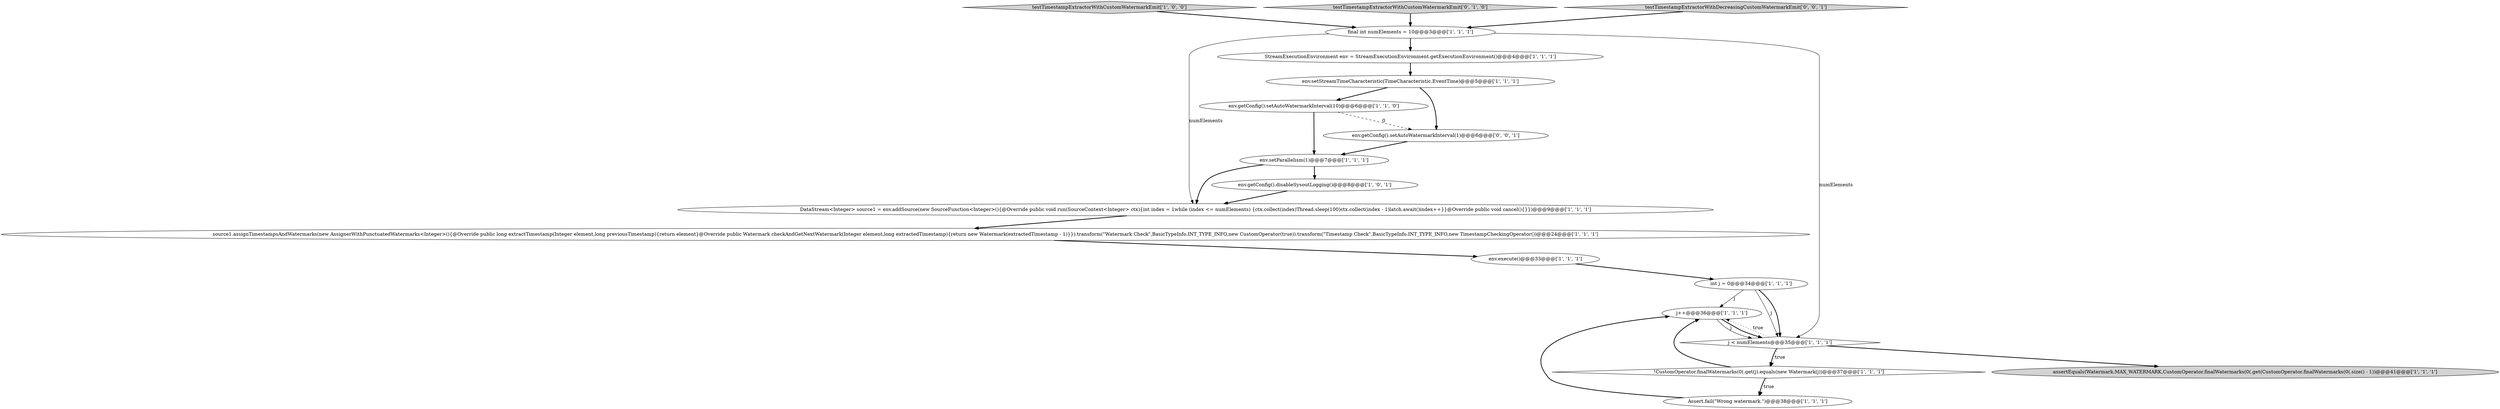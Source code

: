 digraph {
0 [style = filled, label = "testTimestampExtractorWithCustomWatermarkEmit['1', '0', '0']", fillcolor = lightgray, shape = diamond image = "AAA0AAABBB1BBB"];
16 [style = filled, label = "testTimestampExtractorWithCustomWatermarkEmit['0', '1', '0']", fillcolor = lightgray, shape = diamond image = "AAA0AAABBB2BBB"];
7 [style = filled, label = "Assert.fail(\"Wrong watermark.\")@@@38@@@['1', '1', '1']", fillcolor = white, shape = ellipse image = "AAA0AAABBB1BBB"];
13 [style = filled, label = "env.setStreamTimeCharacteristic(TimeCharacteristic.EventTime)@@@5@@@['1', '1', '1']", fillcolor = white, shape = ellipse image = "AAA0AAABBB1BBB"];
9 [style = filled, label = "env.getConfig().setAutoWatermarkInterval(10)@@@6@@@['1', '1', '0']", fillcolor = white, shape = ellipse image = "AAA0AAABBB1BBB"];
17 [style = filled, label = "env.getConfig().setAutoWatermarkInterval(1)@@@6@@@['0', '0', '1']", fillcolor = white, shape = ellipse image = "AAA0AAABBB3BBB"];
1 [style = filled, label = "!CustomOperator.finalWatermarks(0(.get(j).equals(new Watermark(j))@@@37@@@['1', '1', '1']", fillcolor = white, shape = diamond image = "AAA0AAABBB1BBB"];
8 [style = filled, label = "int j = 0@@@34@@@['1', '1', '1']", fillcolor = white, shape = ellipse image = "AAA0AAABBB1BBB"];
6 [style = filled, label = "final int numElements = 10@@@3@@@['1', '1', '1']", fillcolor = white, shape = ellipse image = "AAA0AAABBB1BBB"];
3 [style = filled, label = "StreamExecutionEnvironment env = StreamExecutionEnvironment.getExecutionEnvironment()@@@4@@@['1', '1', '1']", fillcolor = white, shape = ellipse image = "AAA0AAABBB1BBB"];
10 [style = filled, label = "env.setParallelism(1)@@@7@@@['1', '1', '1']", fillcolor = white, shape = ellipse image = "AAA0AAABBB1BBB"];
4 [style = filled, label = "env.getConfig().disableSysoutLogging()@@@8@@@['1', '0', '1']", fillcolor = white, shape = ellipse image = "AAA0AAABBB1BBB"];
18 [style = filled, label = "testTimestampExtractorWithDecreasingCustomWatermarkEmit['0', '0', '1']", fillcolor = lightgray, shape = diamond image = "AAA0AAABBB3BBB"];
12 [style = filled, label = "assertEquals(Watermark.MAX_WATERMARK,CustomOperator.finalWatermarks(0(.get(CustomOperator.finalWatermarks(0(.size() - 1))@@@41@@@['1', '1', '1']", fillcolor = lightgray, shape = ellipse image = "AAA0AAABBB1BBB"];
14 [style = filled, label = "j++@@@36@@@['1', '1', '1']", fillcolor = white, shape = ellipse image = "AAA0AAABBB1BBB"];
15 [style = filled, label = "source1.assignTimestampsAndWatermarks(new AssignerWithPunctuatedWatermarks<Integer>(){@Override public long extractTimestamp(Integer element,long previousTimestamp){return element}@Override public Watermark checkAndGetNextWatermark(Integer element,long extractedTimestamp){return new Watermark(extractedTimestamp - 1)}}).transform(\"Watermark Check\",BasicTypeInfo.INT_TYPE_INFO,new CustomOperator(true)).transform(\"Timestamp Check\",BasicTypeInfo.INT_TYPE_INFO,new TimestampCheckingOperator())@@@24@@@['1', '1', '1']", fillcolor = white, shape = ellipse image = "AAA0AAABBB1BBB"];
5 [style = filled, label = "DataStream<Integer> source1 = env.addSource(new SourceFunction<Integer>(){@Override public void run(SourceContext<Integer> ctx){int index = 1while (index <= numElements) {ctx.collect(index)Thread.sleep(100)ctx.collect(index - 1)latch.await()index++}}@Override public void cancel(){}})@@@9@@@['1', '1', '1']", fillcolor = white, shape = ellipse image = "AAA0AAABBB1BBB"];
11 [style = filled, label = "env.execute()@@@33@@@['1', '1', '1']", fillcolor = white, shape = ellipse image = "AAA0AAABBB1BBB"];
2 [style = filled, label = "j < numElements@@@35@@@['1', '1', '1']", fillcolor = white, shape = diamond image = "AAA0AAABBB1BBB"];
17->10 [style = bold, label=""];
6->3 [style = bold, label=""];
8->14 [style = solid, label="j"];
0->6 [style = bold, label=""];
2->1 [style = bold, label=""];
14->2 [style = solid, label="j"];
16->6 [style = bold, label=""];
5->15 [style = bold, label=""];
9->10 [style = bold, label=""];
1->7 [style = bold, label=""];
6->5 [style = solid, label="numElements"];
2->12 [style = bold, label=""];
7->14 [style = bold, label=""];
1->7 [style = dotted, label="true"];
13->17 [style = bold, label=""];
8->2 [style = solid, label="j"];
10->5 [style = bold, label=""];
15->11 [style = bold, label=""];
6->2 [style = solid, label="numElements"];
8->2 [style = bold, label=""];
18->6 [style = bold, label=""];
2->1 [style = dotted, label="true"];
9->17 [style = dashed, label="0"];
10->4 [style = bold, label=""];
3->13 [style = bold, label=""];
11->8 [style = bold, label=""];
2->14 [style = dotted, label="true"];
1->14 [style = bold, label=""];
14->2 [style = bold, label=""];
13->9 [style = bold, label=""];
4->5 [style = bold, label=""];
}
